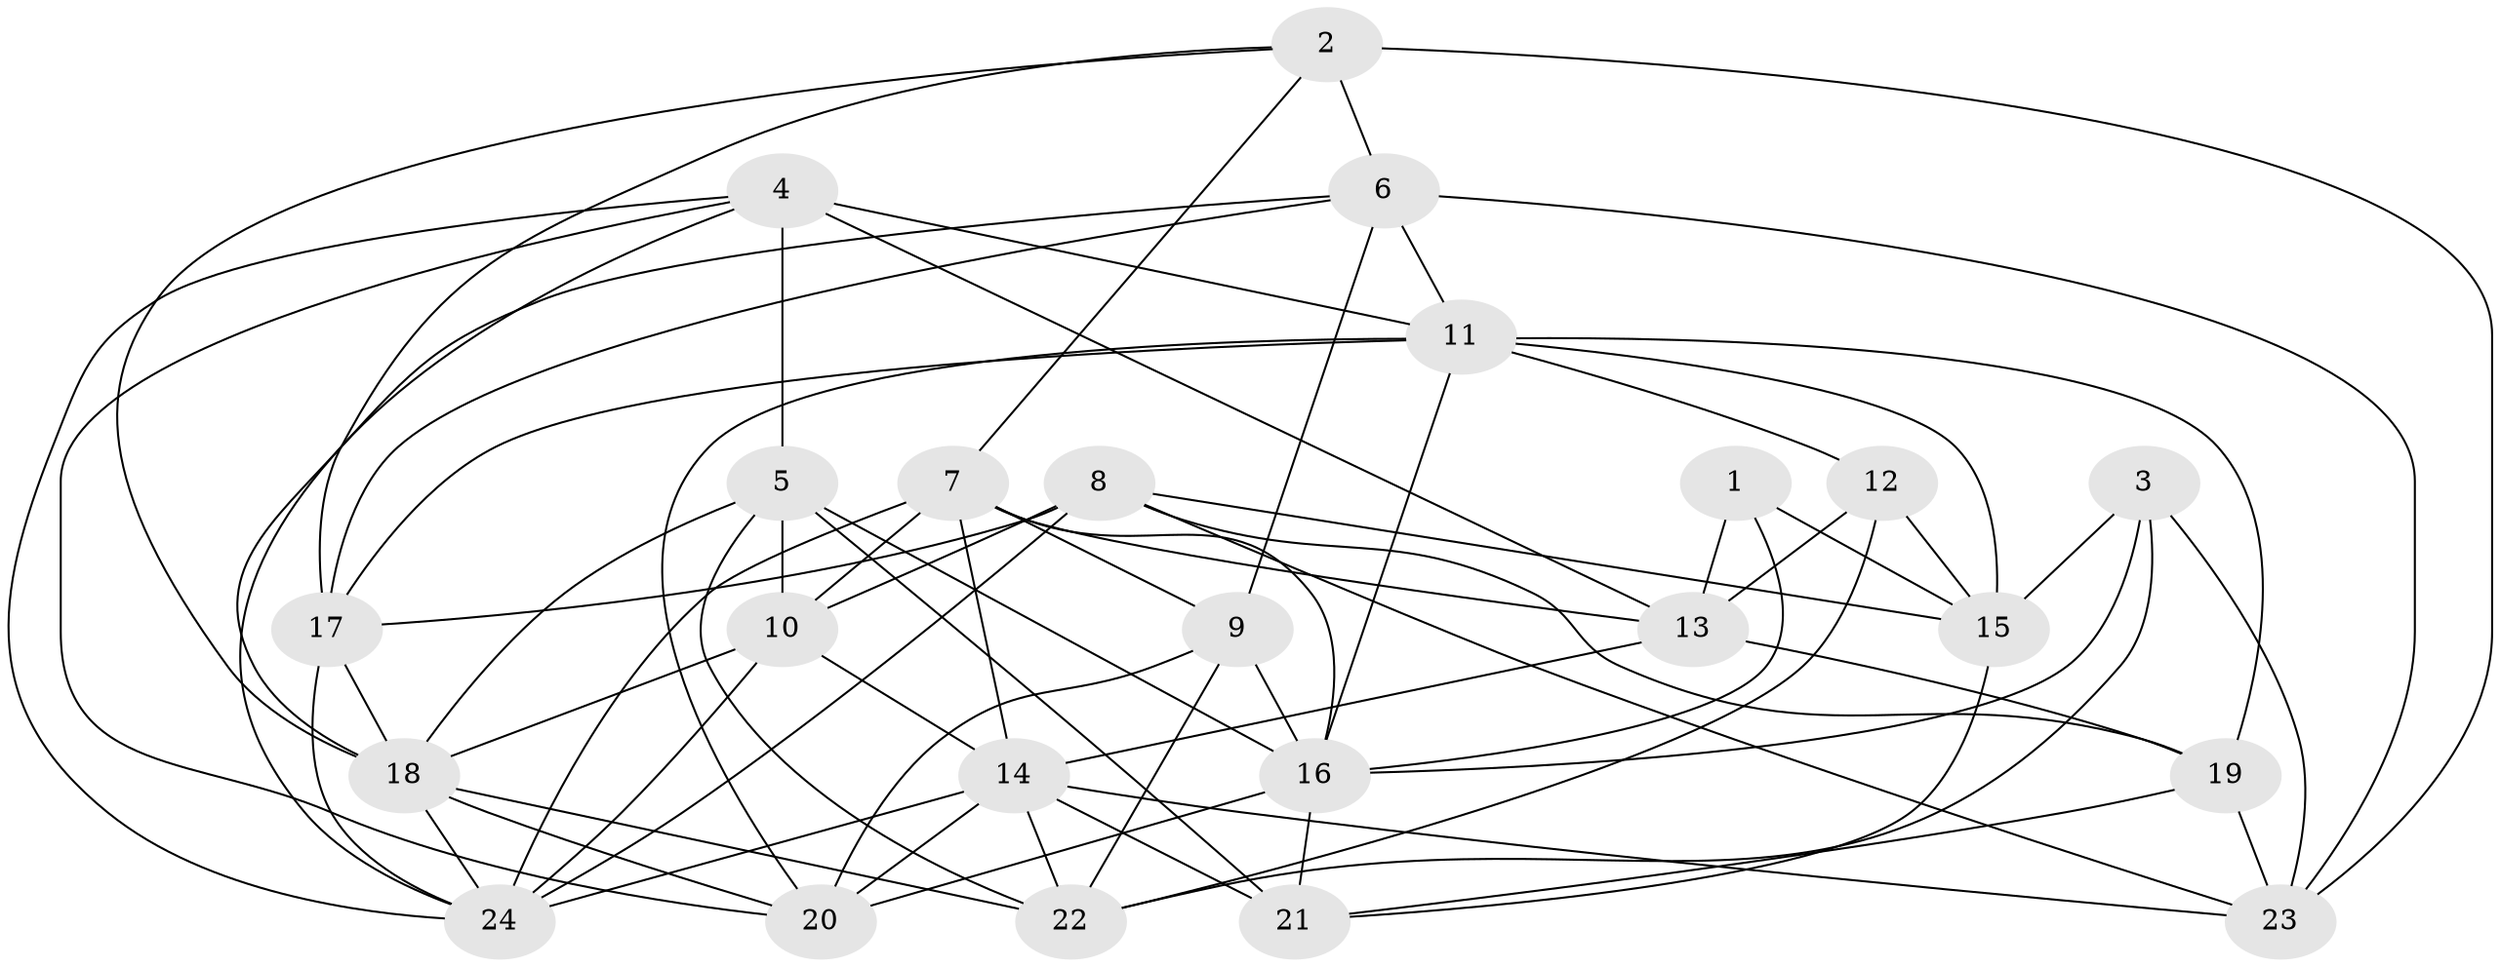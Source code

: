 // original degree distribution, {4: 1.0}
// Generated by graph-tools (version 1.1) at 2025/38/03/04/25 23:38:12]
// undirected, 24 vertices, 72 edges
graph export_dot {
  node [color=gray90,style=filled];
  1;
  2;
  3;
  4;
  5;
  6;
  7;
  8;
  9;
  10;
  11;
  12;
  13;
  14;
  15;
  16;
  17;
  18;
  19;
  20;
  21;
  22;
  23;
  24;
  1 -- 13 [weight=1.0];
  1 -- 15 [weight=2.0];
  1 -- 16 [weight=1.0];
  2 -- 6 [weight=1.0];
  2 -- 7 [weight=1.0];
  2 -- 17 [weight=1.0];
  2 -- 18 [weight=1.0];
  2 -- 23 [weight=2.0];
  3 -- 15 [weight=1.0];
  3 -- 16 [weight=1.0];
  3 -- 22 [weight=1.0];
  3 -- 23 [weight=1.0];
  4 -- 5 [weight=2.0];
  4 -- 11 [weight=1.0];
  4 -- 13 [weight=2.0];
  4 -- 18 [weight=1.0];
  4 -- 20 [weight=1.0];
  4 -- 24 [weight=1.0];
  5 -- 10 [weight=2.0];
  5 -- 16 [weight=1.0];
  5 -- 18 [weight=1.0];
  5 -- 21 [weight=2.0];
  5 -- 22 [weight=2.0];
  6 -- 9 [weight=1.0];
  6 -- 11 [weight=1.0];
  6 -- 17 [weight=1.0];
  6 -- 23 [weight=1.0];
  6 -- 24 [weight=1.0];
  7 -- 9 [weight=2.0];
  7 -- 10 [weight=2.0];
  7 -- 13 [weight=2.0];
  7 -- 14 [weight=1.0];
  7 -- 16 [weight=1.0];
  7 -- 24 [weight=1.0];
  8 -- 10 [weight=2.0];
  8 -- 15 [weight=1.0];
  8 -- 17 [weight=1.0];
  8 -- 19 [weight=1.0];
  8 -- 23 [weight=1.0];
  8 -- 24 [weight=2.0];
  9 -- 16 [weight=2.0];
  9 -- 20 [weight=2.0];
  9 -- 22 [weight=1.0];
  10 -- 14 [weight=2.0];
  10 -- 18 [weight=1.0];
  10 -- 24 [weight=1.0];
  11 -- 12 [weight=1.0];
  11 -- 15 [weight=2.0];
  11 -- 16 [weight=1.0];
  11 -- 17 [weight=1.0];
  11 -- 19 [weight=1.0];
  11 -- 20 [weight=2.0];
  12 -- 13 [weight=1.0];
  12 -- 15 [weight=1.0];
  12 -- 22 [weight=3.0];
  13 -- 14 [weight=1.0];
  13 -- 19 [weight=1.0];
  14 -- 20 [weight=1.0];
  14 -- 21 [weight=2.0];
  14 -- 22 [weight=1.0];
  14 -- 23 [weight=1.0];
  14 -- 24 [weight=1.0];
  15 -- 21 [weight=1.0];
  16 -- 20 [weight=1.0];
  16 -- 21 [weight=2.0];
  17 -- 18 [weight=2.0];
  17 -- 24 [weight=2.0];
  18 -- 20 [weight=1.0];
  18 -- 22 [weight=2.0];
  18 -- 24 [weight=1.0];
  19 -- 21 [weight=1.0];
  19 -- 23 [weight=2.0];
}
